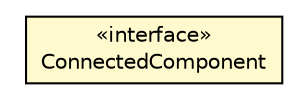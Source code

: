 #!/usr/local/bin/dot
#
# Class diagram 
# Generated by UMLGraph version R5_6 (http://www.umlgraph.org/)
#

digraph G {
	edge [fontname="Helvetica",fontsize=10,labelfontname="Helvetica",labelfontsize=10];
	node [fontname="Helvetica",fontsize=10,shape=plaintext];
	nodesep=0.25;
	ranksep=0.5;
	// eu.itesla_project.iidm.network.ConnectedComponent
	c1250 [label=<<table title="eu.itesla_project.iidm.network.ConnectedComponent" border="0" cellborder="1" cellspacing="0" cellpadding="2" port="p" bgcolor="lemonChiffon" href="./ConnectedComponent.html">
		<tr><td><table border="0" cellspacing="0" cellpadding="1">
<tr><td align="center" balign="center"> &#171;interface&#187; </td></tr>
<tr><td align="center" balign="center"> ConnectedComponent </td></tr>
		</table></td></tr>
		</table>>, URL="./ConnectedComponent.html", fontname="Helvetica", fontcolor="black", fontsize=10.0];
}

